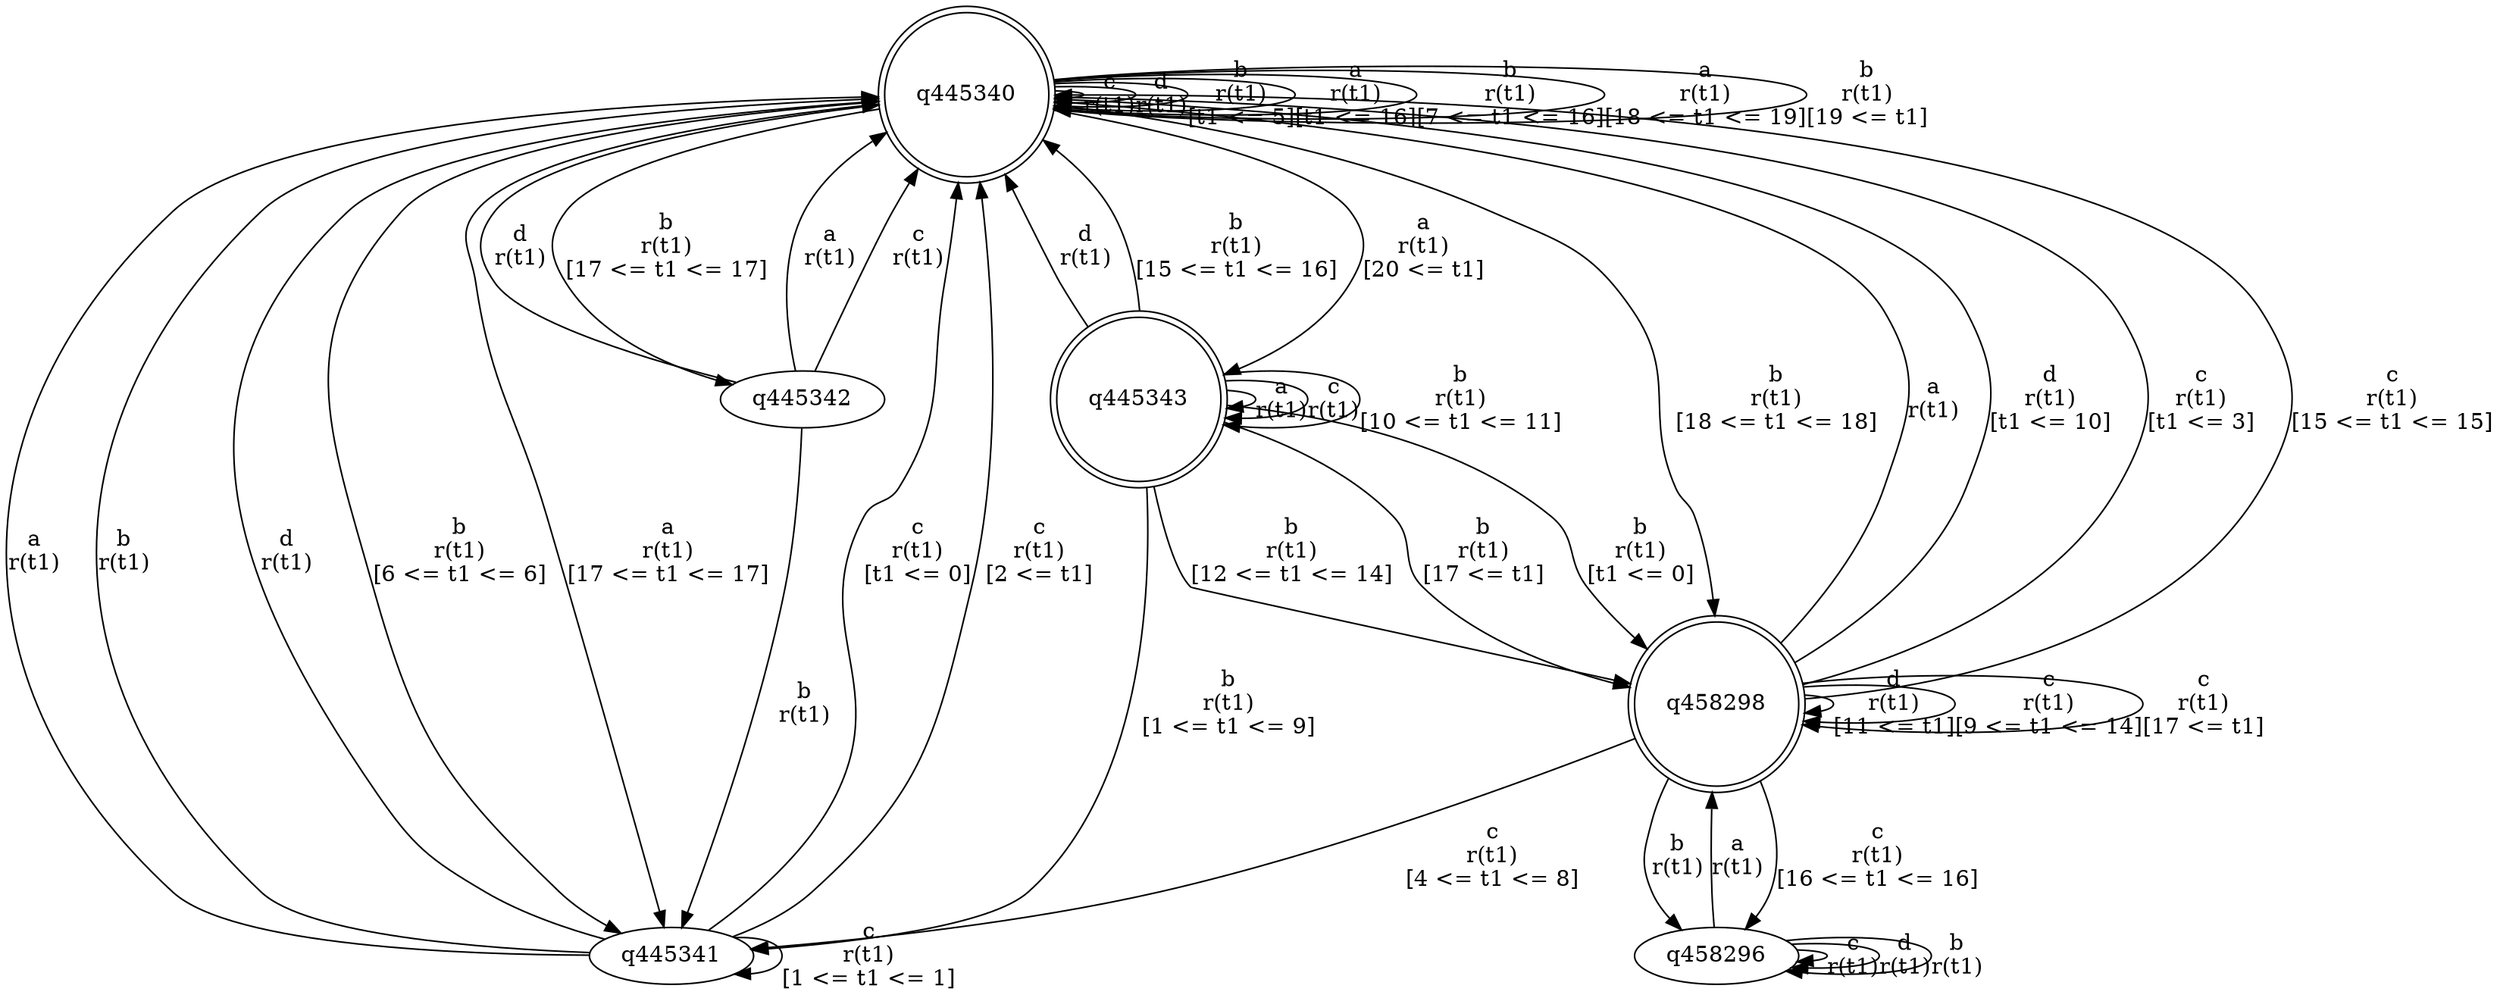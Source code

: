 digraph "tests_1/test72/solution101/solution_verwer" {
	q445340[label=q445340 shape=doublecircle]
	q445341[label=q445341]
	q445342[label=q445342]
	q445343[label=q445343 shape=doublecircle]
	q458298[label=q458298 shape=doublecircle]
	q458296[label=q458296]
	q445340 -> q445340[label="c\nr(t1)\n"]
	q445340 -> q445340[label="d\nr(t1)\n"]
	q445340 -> q445340[label="b\nr(t1)\n[t1 <= 5]"]
	q445340 -> q445341[label="b\nr(t1)\n[6 <= t1 <= 6]"]
	q445341 -> q445340[label="a\nr(t1)\n"]
	q445341 -> q445340[label="b\nr(t1)\n"]
	q445341 -> q445340[label="d\nr(t1)\n"]
	q445341 -> q445340[label="c\nr(t1)\n[t1 <= 0]"]
	q445341 -> q445341[label="c\nr(t1)\n[1 <= t1 <= 1]"]
	q445341 -> q445340[label="c\nr(t1)\n[2 <= t1]"]
	q445340 -> q445340[label="a\nr(t1)\n[t1 <= 16]"]
	q445340 -> q445341[label="a\nr(t1)\n[17 <= t1 <= 17]"]
	q445340 -> q445340[label="b\nr(t1)\n[7 <= t1 <= 16]"]
	q445340 -> q445342[label="b\nr(t1)\n[17 <= t1 <= 17]"]
	q445342 -> q445341[label="b\nr(t1)\n"]
	q445342 -> q445340[label="a\nr(t1)\n"]
	q445342 -> q445340[label="c\nr(t1)\n"]
	q445342 -> q445340[label="d\nr(t1)\n"]
	q445340 -> q445343[label="a\nr(t1)\n[20 <= t1]"]
	q445343 -> q445340[label="d\nr(t1)\n"]
	q445343 -> q445343[label="a\nr(t1)\n"]
	q445343 -> q445343[label="c\nr(t1)\n"]
	q445343 -> q458298[label="b\nr(t1)\n[t1 <= 0]"]
	q458298 -> q445340[label="a\nr(t1)\n"]
	q458298 -> q445340[label="d\nr(t1)\n[t1 <= 10]"]
	q458298 -> q458298[label="d\nr(t1)\n[11 <= t1]"]
	q458298 -> q445340[label="c\nr(t1)\n[t1 <= 3]"]
	q458298 -> q445341[label="c\nr(t1)\n[4 <= t1 <= 8]"]
	q458298 -> q458298[label="c\nr(t1)\n[9 <= t1 <= 14]"]
	q458298 -> q445340[label="c\nr(t1)\n[15 <= t1 <= 15]"]
	q458298 -> q458296[label="c\nr(t1)\n[16 <= t1 <= 16]"]
	q458296 -> q458296[label="c\nr(t1)\n"]
	q458296 -> q458298[label="a\nr(t1)\n"]
	q458296 -> q458296[label="d\nr(t1)\n"]
	q458296 -> q458296[label="b\nr(t1)\n"]
	q458298 -> q458298[label="c\nr(t1)\n[17 <= t1]"]
	q458298 -> q458296[label="b\nr(t1)\n"]
	q445343 -> q445341[label="b\nr(t1)\n[1 <= t1 <= 9]"]
	q445343 -> q445343[label="b\nr(t1)\n[10 <= t1 <= 11]"]
	q445343 -> q458298[label="b\nr(t1)\n[12 <= t1 <= 14]"]
	q445343 -> q445340[label="b\nr(t1)\n[15 <= t1 <= 16]"]
	q445343 -> q458298[label="b\nr(t1)\n[17 <= t1]"]
	q445340 -> q445340[label="a\nr(t1)\n[18 <= t1 <= 19]"]
	q445340 -> q458298[label="b\nr(t1)\n[18 <= t1 <= 18]"]
	q445340 -> q445340[label="b\nr(t1)\n[19 <= t1]"]
}

